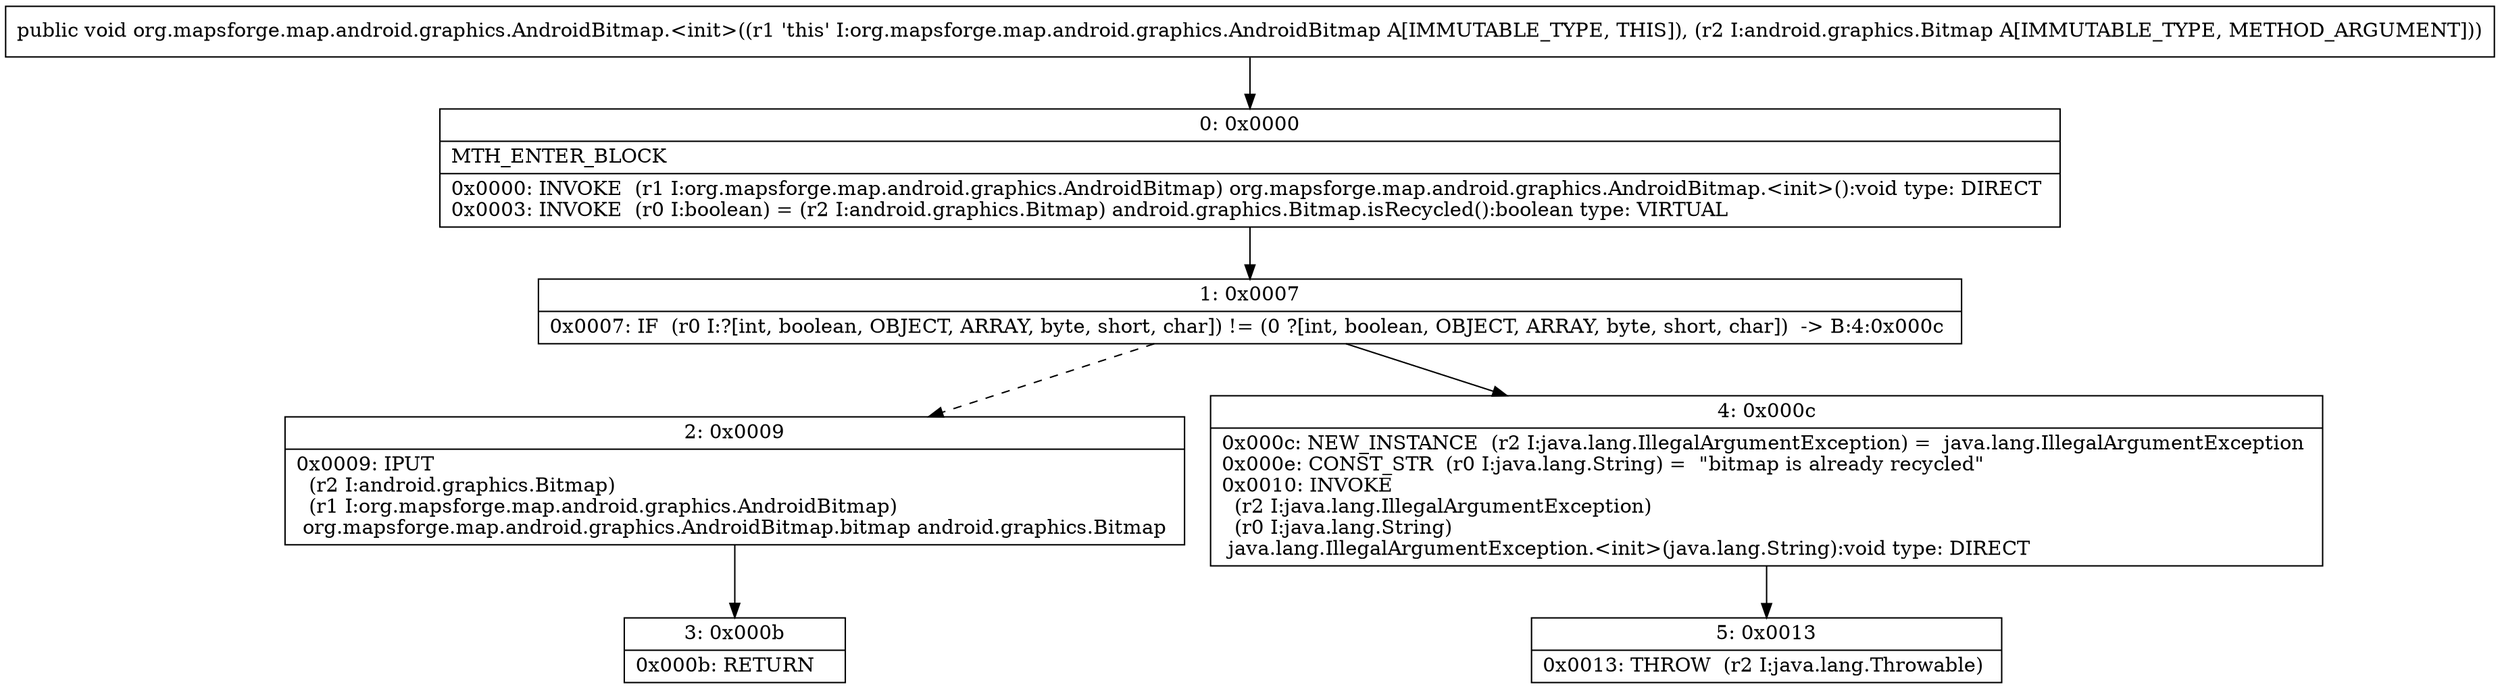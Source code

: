 digraph "CFG fororg.mapsforge.map.android.graphics.AndroidBitmap.\<init\>(Landroid\/graphics\/Bitmap;)V" {
Node_0 [shape=record,label="{0\:\ 0x0000|MTH_ENTER_BLOCK\l|0x0000: INVOKE  (r1 I:org.mapsforge.map.android.graphics.AndroidBitmap) org.mapsforge.map.android.graphics.AndroidBitmap.\<init\>():void type: DIRECT \l0x0003: INVOKE  (r0 I:boolean) = (r2 I:android.graphics.Bitmap) android.graphics.Bitmap.isRecycled():boolean type: VIRTUAL \l}"];
Node_1 [shape=record,label="{1\:\ 0x0007|0x0007: IF  (r0 I:?[int, boolean, OBJECT, ARRAY, byte, short, char]) != (0 ?[int, boolean, OBJECT, ARRAY, byte, short, char])  \-\> B:4:0x000c \l}"];
Node_2 [shape=record,label="{2\:\ 0x0009|0x0009: IPUT  \l  (r2 I:android.graphics.Bitmap)\l  (r1 I:org.mapsforge.map.android.graphics.AndroidBitmap)\l org.mapsforge.map.android.graphics.AndroidBitmap.bitmap android.graphics.Bitmap \l}"];
Node_3 [shape=record,label="{3\:\ 0x000b|0x000b: RETURN   \l}"];
Node_4 [shape=record,label="{4\:\ 0x000c|0x000c: NEW_INSTANCE  (r2 I:java.lang.IllegalArgumentException) =  java.lang.IllegalArgumentException \l0x000e: CONST_STR  (r0 I:java.lang.String) =  \"bitmap is already recycled\" \l0x0010: INVOKE  \l  (r2 I:java.lang.IllegalArgumentException)\l  (r0 I:java.lang.String)\l java.lang.IllegalArgumentException.\<init\>(java.lang.String):void type: DIRECT \l}"];
Node_5 [shape=record,label="{5\:\ 0x0013|0x0013: THROW  (r2 I:java.lang.Throwable) \l}"];
MethodNode[shape=record,label="{public void org.mapsforge.map.android.graphics.AndroidBitmap.\<init\>((r1 'this' I:org.mapsforge.map.android.graphics.AndroidBitmap A[IMMUTABLE_TYPE, THIS]), (r2 I:android.graphics.Bitmap A[IMMUTABLE_TYPE, METHOD_ARGUMENT])) }"];
MethodNode -> Node_0;
Node_0 -> Node_1;
Node_1 -> Node_2[style=dashed];
Node_1 -> Node_4;
Node_2 -> Node_3;
Node_4 -> Node_5;
}

